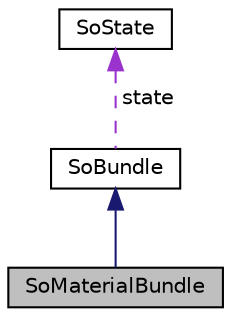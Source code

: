 digraph "SoMaterialBundle"
{
 // LATEX_PDF_SIZE
  edge [fontname="Helvetica",fontsize="10",labelfontname="Helvetica",labelfontsize="10"];
  node [fontname="Helvetica",fontsize="10",shape=record];
  Node1 [label="SoMaterialBundle",height=0.2,width=0.4,color="black", fillcolor="grey75", style="filled", fontcolor="black",tooltip="The SoMaterialBundle class simplifies material handling."];
  Node2 -> Node1 [dir="back",color="midnightblue",fontsize="10",style="solid",fontname="Helvetica"];
  Node2 [label="SoBundle",height=0.2,width=0.4,color="black", fillcolor="white", style="filled",URL="$classSoBundle.html",tooltip="The SoBundle class is the superclass for all bundle classes."];
  Node3 -> Node2 [dir="back",color="darkorchid3",fontsize="10",style="dashed",label=" state" ,fontname="Helvetica"];
  Node3 [label="SoState",height=0.2,width=0.4,color="black", fillcolor="white", style="filled",URL="$classSoState.html",tooltip="The SoState class manages the Coin scene graph traversal state data."];
}
